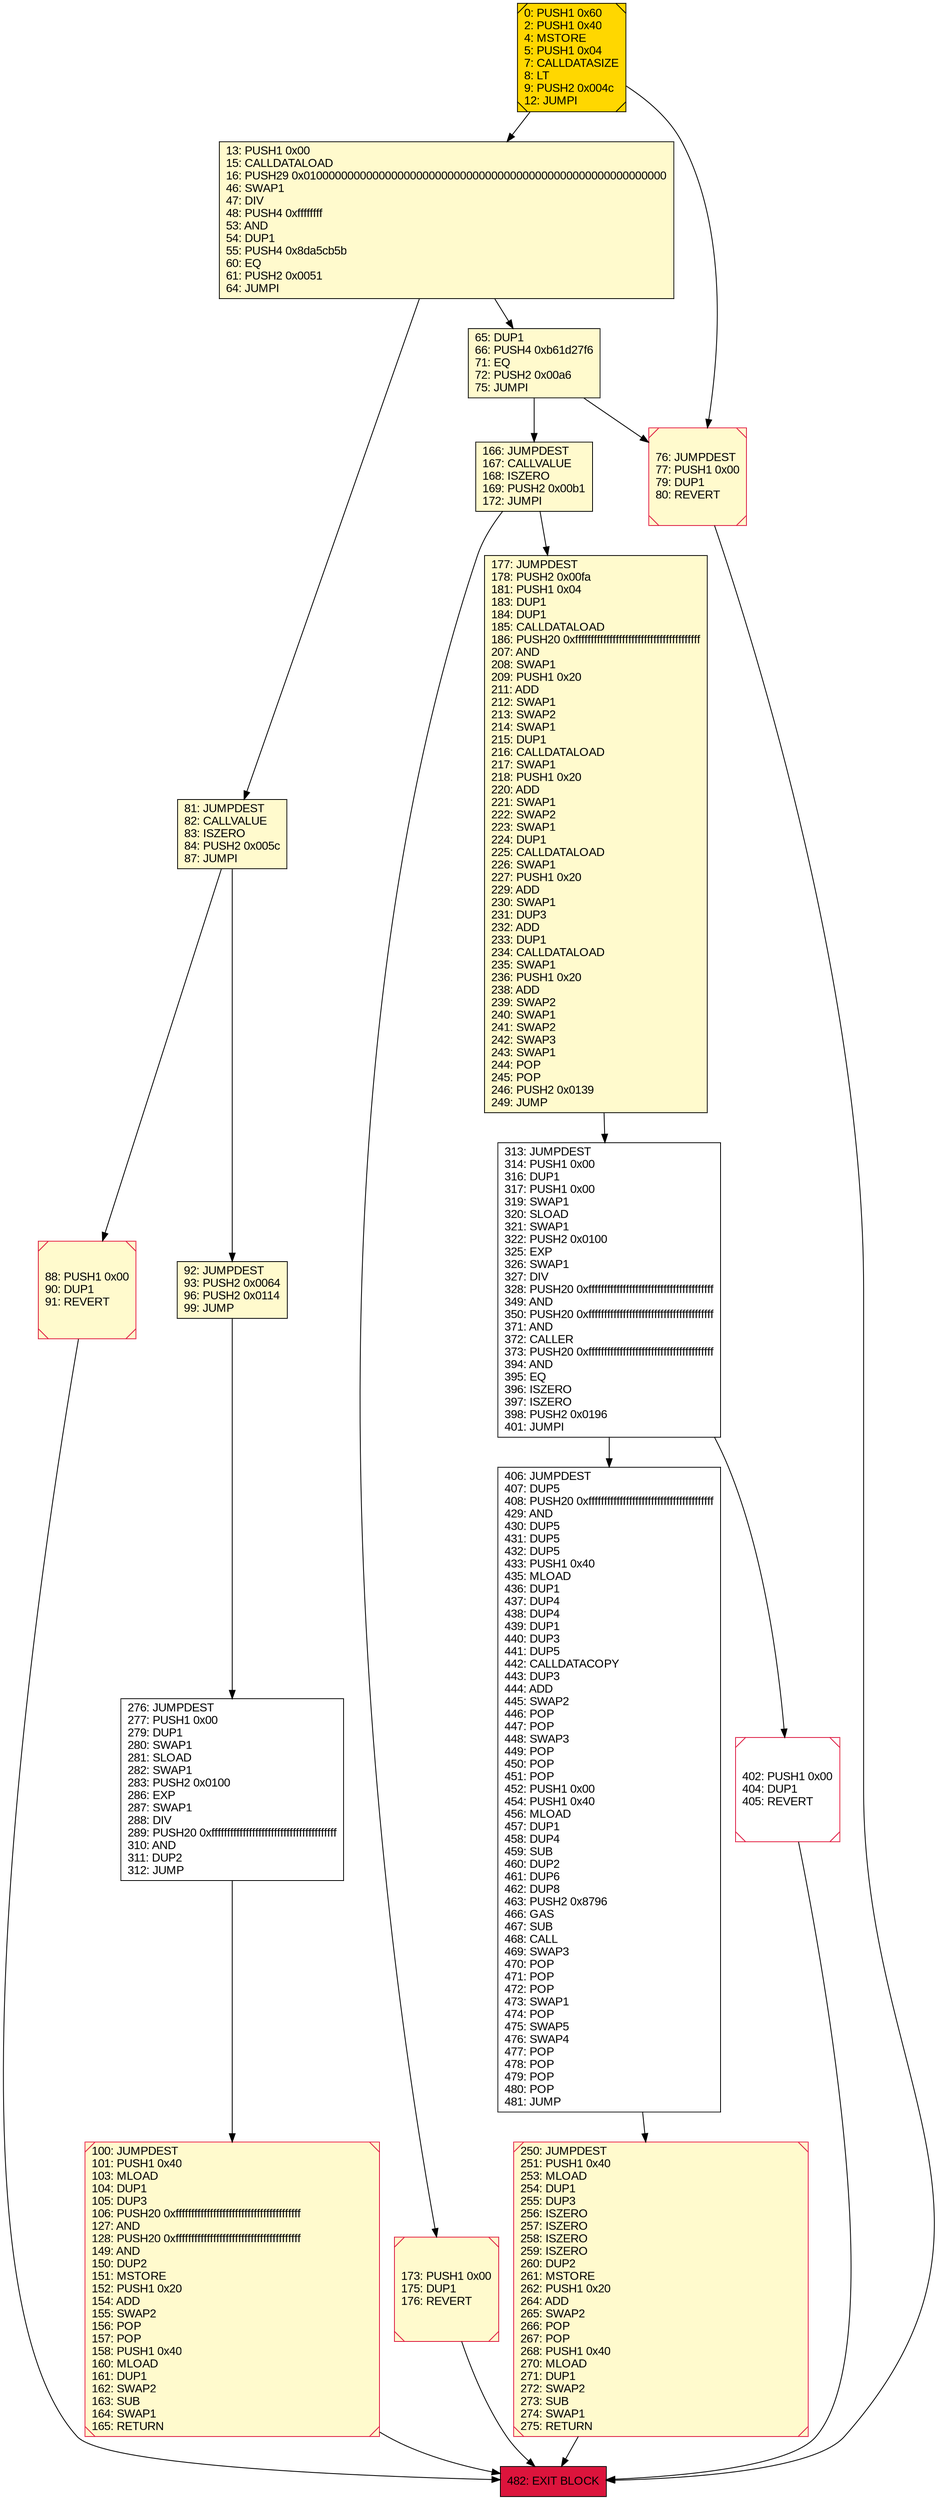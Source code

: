 digraph G {
bgcolor=transparent rankdir=UD;
node [shape=box style=filled color=black fillcolor=white fontname=arial fontcolor=black];
482 [label="482: EXIT BLOCK\l" fillcolor=crimson ];
276 [label="276: JUMPDEST\l277: PUSH1 0x00\l279: DUP1\l280: SWAP1\l281: SLOAD\l282: SWAP1\l283: PUSH2 0x0100\l286: EXP\l287: SWAP1\l288: DIV\l289: PUSH20 0xffffffffffffffffffffffffffffffffffffffff\l310: AND\l311: DUP2\l312: JUMP\l" ];
313 [label="313: JUMPDEST\l314: PUSH1 0x00\l316: DUP1\l317: PUSH1 0x00\l319: SWAP1\l320: SLOAD\l321: SWAP1\l322: PUSH2 0x0100\l325: EXP\l326: SWAP1\l327: DIV\l328: PUSH20 0xffffffffffffffffffffffffffffffffffffffff\l349: AND\l350: PUSH20 0xffffffffffffffffffffffffffffffffffffffff\l371: AND\l372: CALLER\l373: PUSH20 0xffffffffffffffffffffffffffffffffffffffff\l394: AND\l395: EQ\l396: ISZERO\l397: ISZERO\l398: PUSH2 0x0196\l401: JUMPI\l" ];
0 [label="0: PUSH1 0x60\l2: PUSH1 0x40\l4: MSTORE\l5: PUSH1 0x04\l7: CALLDATASIZE\l8: LT\l9: PUSH2 0x004c\l12: JUMPI\l" fillcolor=lemonchiffon shape=Msquare fillcolor=gold ];
250 [label="250: JUMPDEST\l251: PUSH1 0x40\l253: MLOAD\l254: DUP1\l255: DUP3\l256: ISZERO\l257: ISZERO\l258: ISZERO\l259: ISZERO\l260: DUP2\l261: MSTORE\l262: PUSH1 0x20\l264: ADD\l265: SWAP2\l266: POP\l267: POP\l268: PUSH1 0x40\l270: MLOAD\l271: DUP1\l272: SWAP2\l273: SUB\l274: SWAP1\l275: RETURN\l" fillcolor=lemonchiffon shape=Msquare color=crimson ];
13 [label="13: PUSH1 0x00\l15: CALLDATALOAD\l16: PUSH29 0x0100000000000000000000000000000000000000000000000000000000\l46: SWAP1\l47: DIV\l48: PUSH4 0xffffffff\l53: AND\l54: DUP1\l55: PUSH4 0x8da5cb5b\l60: EQ\l61: PUSH2 0x0051\l64: JUMPI\l" fillcolor=lemonchiffon ];
65 [label="65: DUP1\l66: PUSH4 0xb61d27f6\l71: EQ\l72: PUSH2 0x00a6\l75: JUMPI\l" fillcolor=lemonchiffon ];
166 [label="166: JUMPDEST\l167: CALLVALUE\l168: ISZERO\l169: PUSH2 0x00b1\l172: JUMPI\l" fillcolor=lemonchiffon ];
76 [label="76: JUMPDEST\l77: PUSH1 0x00\l79: DUP1\l80: REVERT\l" fillcolor=lemonchiffon shape=Msquare color=crimson ];
173 [label="173: PUSH1 0x00\l175: DUP1\l176: REVERT\l" fillcolor=lemonchiffon shape=Msquare color=crimson ];
81 [label="81: JUMPDEST\l82: CALLVALUE\l83: ISZERO\l84: PUSH2 0x005c\l87: JUMPI\l" fillcolor=lemonchiffon ];
406 [label="406: JUMPDEST\l407: DUP5\l408: PUSH20 0xffffffffffffffffffffffffffffffffffffffff\l429: AND\l430: DUP5\l431: DUP5\l432: DUP5\l433: PUSH1 0x40\l435: MLOAD\l436: DUP1\l437: DUP4\l438: DUP4\l439: DUP1\l440: DUP3\l441: DUP5\l442: CALLDATACOPY\l443: DUP3\l444: ADD\l445: SWAP2\l446: POP\l447: POP\l448: SWAP3\l449: POP\l450: POP\l451: POP\l452: PUSH1 0x00\l454: PUSH1 0x40\l456: MLOAD\l457: DUP1\l458: DUP4\l459: SUB\l460: DUP2\l461: DUP6\l462: DUP8\l463: PUSH2 0x8796\l466: GAS\l467: SUB\l468: CALL\l469: SWAP3\l470: POP\l471: POP\l472: POP\l473: SWAP1\l474: POP\l475: SWAP5\l476: SWAP4\l477: POP\l478: POP\l479: POP\l480: POP\l481: JUMP\l" ];
402 [label="402: PUSH1 0x00\l404: DUP1\l405: REVERT\l" shape=Msquare color=crimson ];
100 [label="100: JUMPDEST\l101: PUSH1 0x40\l103: MLOAD\l104: DUP1\l105: DUP3\l106: PUSH20 0xffffffffffffffffffffffffffffffffffffffff\l127: AND\l128: PUSH20 0xffffffffffffffffffffffffffffffffffffffff\l149: AND\l150: DUP2\l151: MSTORE\l152: PUSH1 0x20\l154: ADD\l155: SWAP2\l156: POP\l157: POP\l158: PUSH1 0x40\l160: MLOAD\l161: DUP1\l162: SWAP2\l163: SUB\l164: SWAP1\l165: RETURN\l" fillcolor=lemonchiffon shape=Msquare color=crimson ];
177 [label="177: JUMPDEST\l178: PUSH2 0x00fa\l181: PUSH1 0x04\l183: DUP1\l184: DUP1\l185: CALLDATALOAD\l186: PUSH20 0xffffffffffffffffffffffffffffffffffffffff\l207: AND\l208: SWAP1\l209: PUSH1 0x20\l211: ADD\l212: SWAP1\l213: SWAP2\l214: SWAP1\l215: DUP1\l216: CALLDATALOAD\l217: SWAP1\l218: PUSH1 0x20\l220: ADD\l221: SWAP1\l222: SWAP2\l223: SWAP1\l224: DUP1\l225: CALLDATALOAD\l226: SWAP1\l227: PUSH1 0x20\l229: ADD\l230: SWAP1\l231: DUP3\l232: ADD\l233: DUP1\l234: CALLDATALOAD\l235: SWAP1\l236: PUSH1 0x20\l238: ADD\l239: SWAP2\l240: SWAP1\l241: SWAP2\l242: SWAP3\l243: SWAP1\l244: POP\l245: POP\l246: PUSH2 0x0139\l249: JUMP\l" fillcolor=lemonchiffon ];
88 [label="88: PUSH1 0x00\l90: DUP1\l91: REVERT\l" fillcolor=lemonchiffon shape=Msquare color=crimson ];
92 [label="92: JUMPDEST\l93: PUSH2 0x0064\l96: PUSH2 0x0114\l99: JUMP\l" fillcolor=lemonchiffon ];
13 -> 65;
65 -> 166;
65 -> 76;
166 -> 173;
250 -> 482;
81 -> 88;
76 -> 482;
81 -> 92;
0 -> 13;
173 -> 482;
0 -> 76;
313 -> 402;
402 -> 482;
313 -> 406;
177 -> 313;
100 -> 482;
276 -> 100;
406 -> 250;
13 -> 81;
88 -> 482;
92 -> 276;
166 -> 177;
}